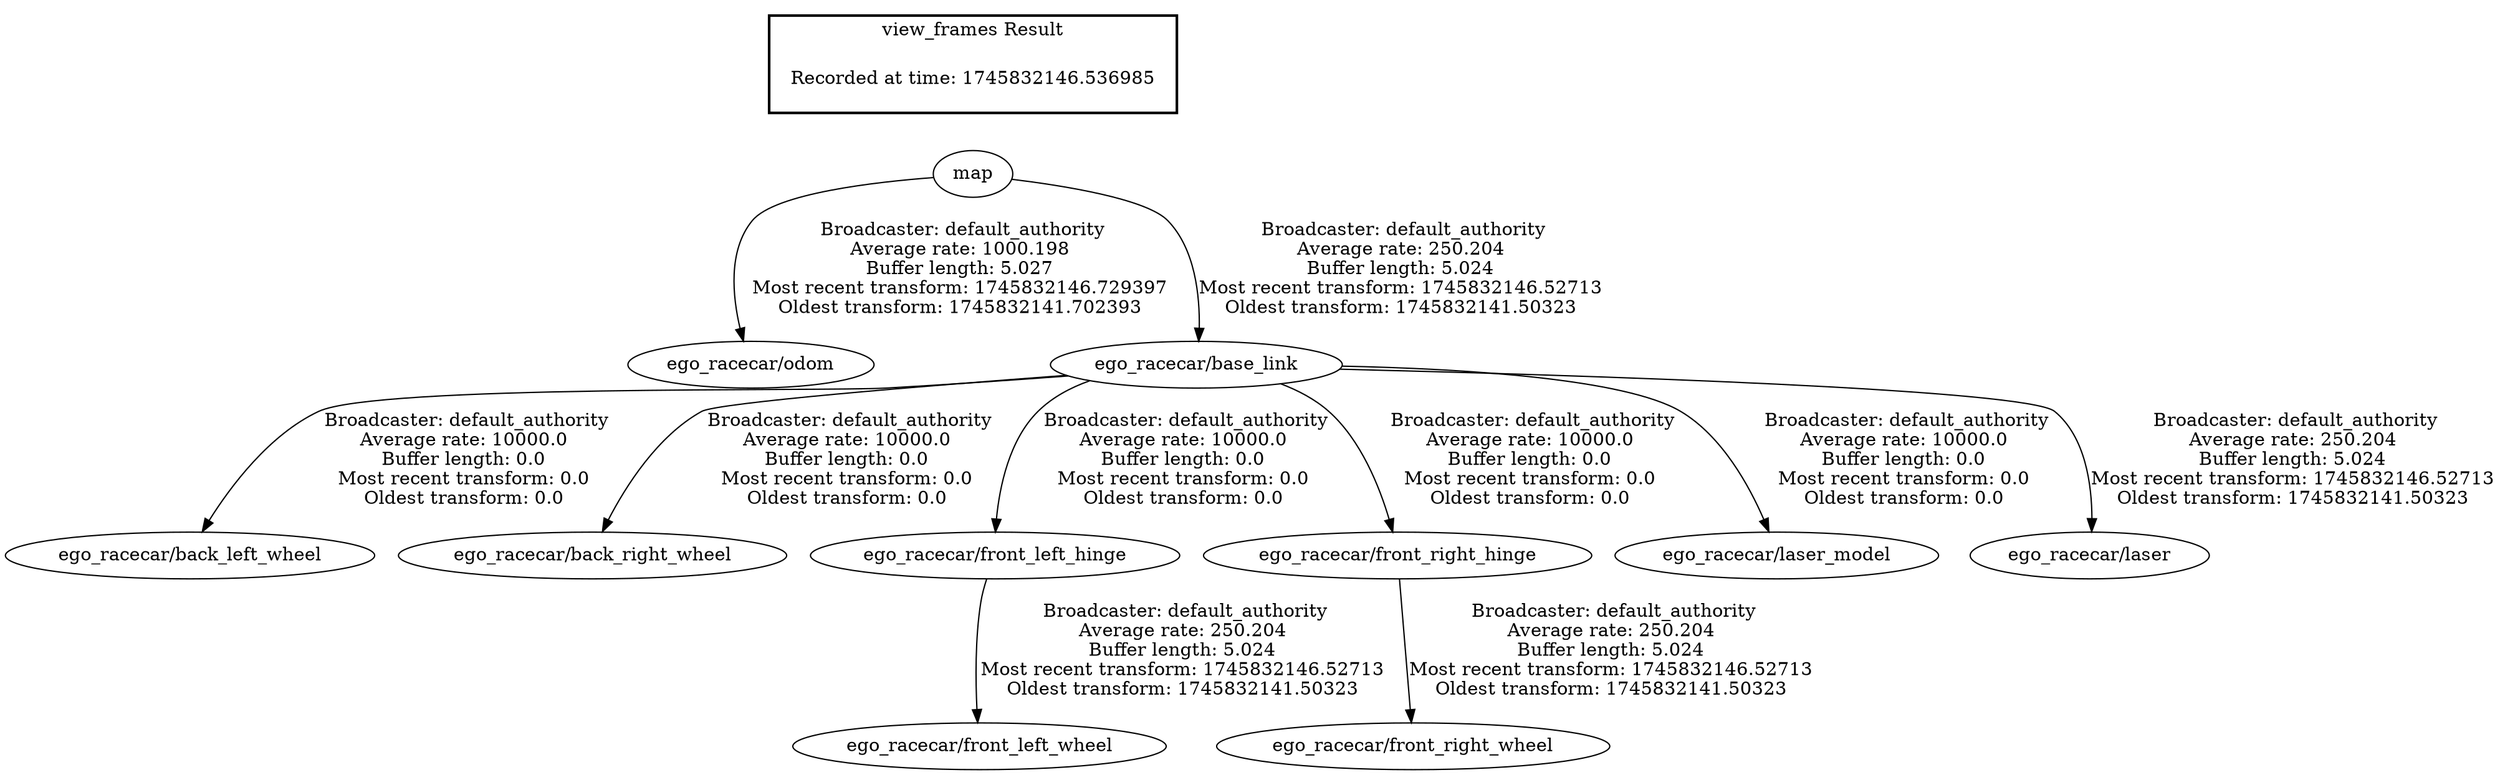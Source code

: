 digraph G {
"map" -> "ego_racecar/odom"[label=" Broadcaster: default_authority\nAverage rate: 1000.198\nBuffer length: 5.027\nMost recent transform: 1745832146.729397\nOldest transform: 1745832141.702393\n"];
"ego_racecar/base_link" -> "ego_racecar/back_left_wheel"[label=" Broadcaster: default_authority\nAverage rate: 10000.0\nBuffer length: 0.0\nMost recent transform: 0.0\nOldest transform: 0.0\n"];
"map" -> "ego_racecar/base_link"[label=" Broadcaster: default_authority\nAverage rate: 250.204\nBuffer length: 5.024\nMost recent transform: 1745832146.52713\nOldest transform: 1745832141.50323\n"];
"ego_racecar/base_link" -> "ego_racecar/back_right_wheel"[label=" Broadcaster: default_authority\nAverage rate: 10000.0\nBuffer length: 0.0\nMost recent transform: 0.0\nOldest transform: 0.0\n"];
"ego_racecar/base_link" -> "ego_racecar/front_left_hinge"[label=" Broadcaster: default_authority\nAverage rate: 10000.0\nBuffer length: 0.0\nMost recent transform: 0.0\nOldest transform: 0.0\n"];
"ego_racecar/base_link" -> "ego_racecar/front_right_hinge"[label=" Broadcaster: default_authority\nAverage rate: 10000.0\nBuffer length: 0.0\nMost recent transform: 0.0\nOldest transform: 0.0\n"];
"ego_racecar/base_link" -> "ego_racecar/laser_model"[label=" Broadcaster: default_authority\nAverage rate: 10000.0\nBuffer length: 0.0\nMost recent transform: 0.0\nOldest transform: 0.0\n"];
"ego_racecar/base_link" -> "ego_racecar/laser"[label=" Broadcaster: default_authority\nAverage rate: 250.204\nBuffer length: 5.024\nMost recent transform: 1745832146.52713\nOldest transform: 1745832141.50323\n"];
"ego_racecar/front_left_hinge" -> "ego_racecar/front_left_wheel"[label=" Broadcaster: default_authority\nAverage rate: 250.204\nBuffer length: 5.024\nMost recent transform: 1745832146.52713\nOldest transform: 1745832141.50323\n"];
"ego_racecar/front_right_hinge" -> "ego_racecar/front_right_wheel"[label=" Broadcaster: default_authority\nAverage rate: 250.204\nBuffer length: 5.024\nMost recent transform: 1745832146.52713\nOldest transform: 1745832141.50323\n"];
edge [style=invis];
 subgraph cluster_legend { style=bold; color=black; label ="view_frames Result";
"Recorded at time: 1745832146.536985"[ shape=plaintext ] ;
}->"map";
}